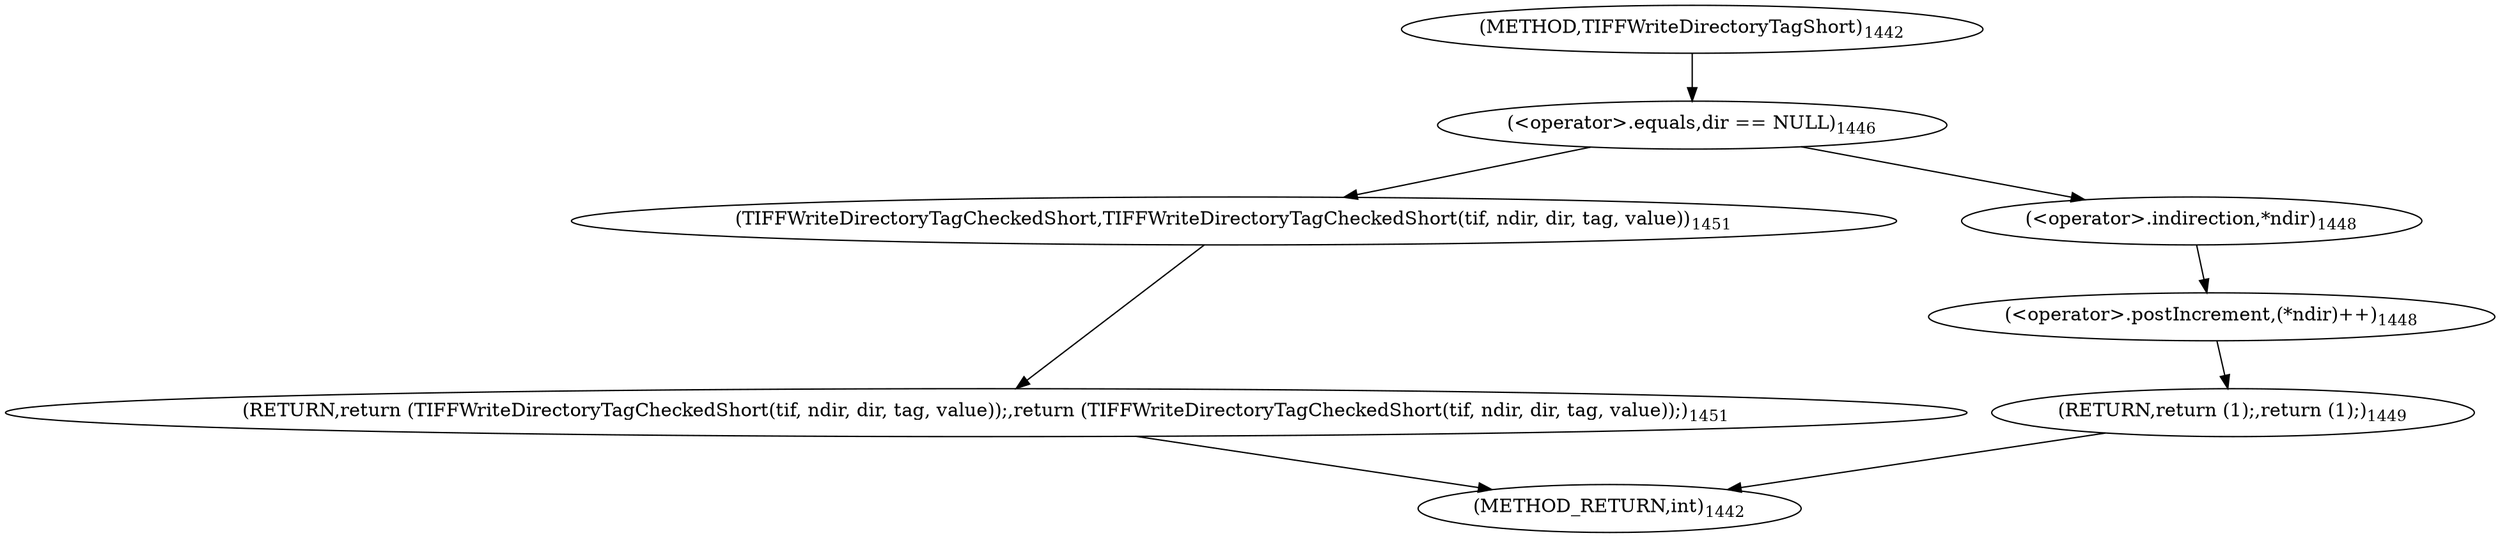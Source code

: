digraph "TIFFWriteDirectoryTagShort" {  
"68017" [label = <(RETURN,return (TIFFWriteDirectoryTagCheckedShort(tif, ndir, dir, tag, value));,return (TIFFWriteDirectoryTagCheckedShort(tif, ndir, dir, tag, value));)<SUB>1451</SUB>> ]
"68008" [label = <(&lt;operator&gt;.equals,dir == NULL)<SUB>1446</SUB>> ]
"68018" [label = <(TIFFWriteDirectoryTagCheckedShort,TIFFWriteDirectoryTagCheckedShort(tif, ndir, dir, tag, value))<SUB>1451</SUB>> ]
"68012" [label = <(&lt;operator&gt;.postIncrement,(*ndir)++)<SUB>1448</SUB>> ]
"68015" [label = <(RETURN,return (1);,return (1);)<SUB>1449</SUB>> ]
"68013" [label = <(&lt;operator&gt;.indirection,*ndir)<SUB>1448</SUB>> ]
"68000" [label = <(METHOD,TIFFWriteDirectoryTagShort)<SUB>1442</SUB>> ]
"68024" [label = <(METHOD_RETURN,int)<SUB>1442</SUB>> ]
  "68017" -> "68024" 
  "68008" -> "68013" 
  "68008" -> "68018" 
  "68018" -> "68017" 
  "68012" -> "68015" 
  "68015" -> "68024" 
  "68013" -> "68012" 
  "68000" -> "68008" 
}
